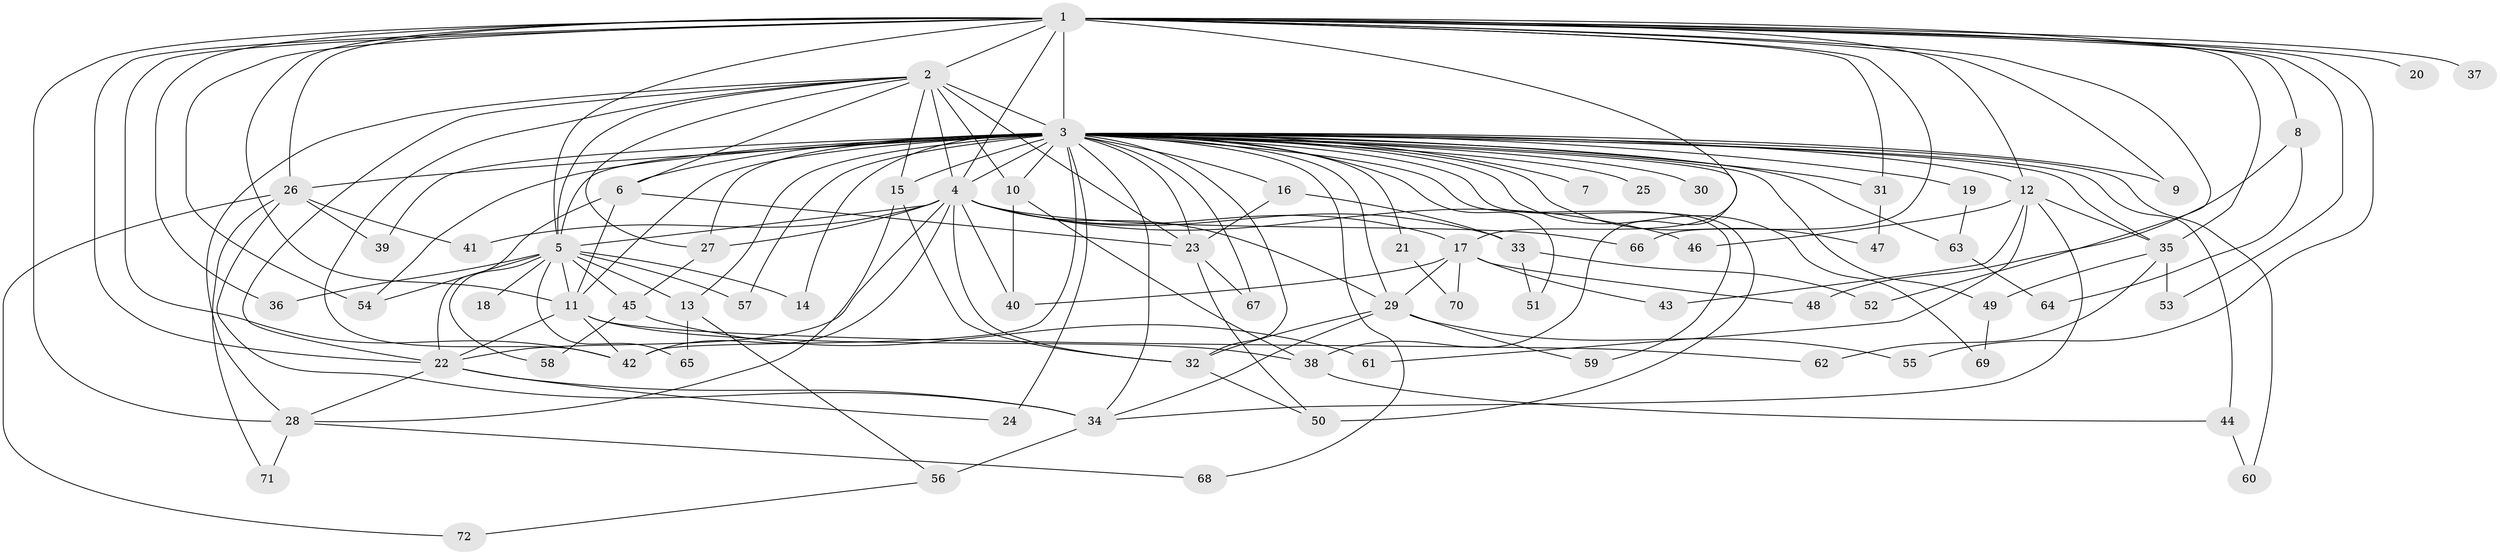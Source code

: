 // original degree distribution, {14: 0.006993006993006993, 30: 0.006993006993006993, 17: 0.006993006993006993, 31: 0.006993006993006993, 26: 0.006993006993006993, 20: 0.006993006993006993, 22: 0.006993006993006993, 16: 0.006993006993006993, 32: 0.006993006993006993, 28: 0.006993006993006993, 4: 0.11188811188811189, 2: 0.5174825174825175, 6: 0.013986013986013986, 5: 0.07692307692307693, 3: 0.18181818181818182, 8: 0.006993006993006993, 7: 0.02097902097902098}
// Generated by graph-tools (version 1.1) at 2025/35/03/09/25 02:35:01]
// undirected, 72 vertices, 158 edges
graph export_dot {
graph [start="1"]
  node [color=gray90,style=filled];
  1;
  2;
  3;
  4;
  5;
  6;
  7;
  8;
  9;
  10;
  11;
  12;
  13;
  14;
  15;
  16;
  17;
  18;
  19;
  20;
  21;
  22;
  23;
  24;
  25;
  26;
  27;
  28;
  29;
  30;
  31;
  32;
  33;
  34;
  35;
  36;
  37;
  38;
  39;
  40;
  41;
  42;
  43;
  44;
  45;
  46;
  47;
  48;
  49;
  50;
  51;
  52;
  53;
  54;
  55;
  56;
  57;
  58;
  59;
  60;
  61;
  62;
  63;
  64;
  65;
  66;
  67;
  68;
  69;
  70;
  71;
  72;
  1 -- 2 [weight=4.0];
  1 -- 3 [weight=9.0];
  1 -- 4 [weight=2.0];
  1 -- 5 [weight=2.0];
  1 -- 8 [weight=2.0];
  1 -- 9 [weight=1.0];
  1 -- 11 [weight=1.0];
  1 -- 12 [weight=1.0];
  1 -- 17 [weight=1.0];
  1 -- 20 [weight=1.0];
  1 -- 22 [weight=2.0];
  1 -- 26 [weight=1.0];
  1 -- 28 [weight=1.0];
  1 -- 31 [weight=1.0];
  1 -- 35 [weight=1.0];
  1 -- 36 [weight=1.0];
  1 -- 37 [weight=1.0];
  1 -- 42 [weight=1.0];
  1 -- 52 [weight=1.0];
  1 -- 53 [weight=1.0];
  1 -- 54 [weight=1.0];
  1 -- 55 [weight=1.0];
  1 -- 66 [weight=1.0];
  2 -- 3 [weight=8.0];
  2 -- 4 [weight=3.0];
  2 -- 5 [weight=2.0];
  2 -- 6 [weight=1.0];
  2 -- 10 [weight=2.0];
  2 -- 15 [weight=3.0];
  2 -- 22 [weight=1.0];
  2 -- 23 [weight=1.0];
  2 -- 27 [weight=2.0];
  2 -- 28 [weight=1.0];
  2 -- 42 [weight=1.0];
  3 -- 4 [weight=8.0];
  3 -- 5 [weight=6.0];
  3 -- 6 [weight=3.0];
  3 -- 7 [weight=1.0];
  3 -- 9 [weight=1.0];
  3 -- 10 [weight=2.0];
  3 -- 11 [weight=10.0];
  3 -- 12 [weight=3.0];
  3 -- 13 [weight=2.0];
  3 -- 14 [weight=1.0];
  3 -- 15 [weight=2.0];
  3 -- 16 [weight=1.0];
  3 -- 19 [weight=3.0];
  3 -- 21 [weight=1.0];
  3 -- 23 [weight=1.0];
  3 -- 24 [weight=1.0];
  3 -- 25 [weight=2.0];
  3 -- 26 [weight=1.0];
  3 -- 27 [weight=1.0];
  3 -- 29 [weight=1.0];
  3 -- 30 [weight=2.0];
  3 -- 31 [weight=3.0];
  3 -- 32 [weight=2.0];
  3 -- 34 [weight=1.0];
  3 -- 35 [weight=2.0];
  3 -- 38 [weight=2.0];
  3 -- 39 [weight=1.0];
  3 -- 42 [weight=3.0];
  3 -- 44 [weight=1.0];
  3 -- 47 [weight=1.0];
  3 -- 49 [weight=1.0];
  3 -- 50 [weight=2.0];
  3 -- 51 [weight=1.0];
  3 -- 54 [weight=1.0];
  3 -- 57 [weight=1.0];
  3 -- 59 [weight=1.0];
  3 -- 60 [weight=1.0];
  3 -- 63 [weight=1.0];
  3 -- 67 [weight=1.0];
  3 -- 68 [weight=1.0];
  3 -- 69 [weight=1.0];
  4 -- 5 [weight=2.0];
  4 -- 17 [weight=1.0];
  4 -- 22 [weight=1.0];
  4 -- 27 [weight=1.0];
  4 -- 29 [weight=1.0];
  4 -- 32 [weight=1.0];
  4 -- 33 [weight=1.0];
  4 -- 40 [weight=1.0];
  4 -- 41 [weight=1.0];
  4 -- 42 [weight=1.0];
  4 -- 46 [weight=1.0];
  4 -- 66 [weight=1.0];
  5 -- 11 [weight=1.0];
  5 -- 13 [weight=1.0];
  5 -- 14 [weight=1.0];
  5 -- 18 [weight=1.0];
  5 -- 36 [weight=1.0];
  5 -- 45 [weight=1.0];
  5 -- 54 [weight=1.0];
  5 -- 57 [weight=1.0];
  5 -- 58 [weight=1.0];
  5 -- 65 [weight=1.0];
  6 -- 11 [weight=1.0];
  6 -- 22 [weight=1.0];
  6 -- 23 [weight=1.0];
  8 -- 48 [weight=1.0];
  8 -- 64 [weight=1.0];
  10 -- 38 [weight=1.0];
  10 -- 40 [weight=1.0];
  11 -- 22 [weight=2.0];
  11 -- 38 [weight=1.0];
  11 -- 42 [weight=1.0];
  11 -- 62 [weight=1.0];
  12 -- 34 [weight=1.0];
  12 -- 35 [weight=1.0];
  12 -- 43 [weight=1.0];
  12 -- 46 [weight=1.0];
  12 -- 61 [weight=1.0];
  13 -- 56 [weight=1.0];
  13 -- 65 [weight=1.0];
  15 -- 28 [weight=1.0];
  15 -- 32 [weight=1.0];
  16 -- 23 [weight=1.0];
  16 -- 33 [weight=1.0];
  17 -- 29 [weight=2.0];
  17 -- 40 [weight=1.0];
  17 -- 43 [weight=1.0];
  17 -- 48 [weight=1.0];
  17 -- 70 [weight=1.0];
  19 -- 63 [weight=1.0];
  21 -- 70 [weight=1.0];
  22 -- 24 [weight=1.0];
  22 -- 28 [weight=1.0];
  22 -- 34 [weight=1.0];
  23 -- 50 [weight=1.0];
  23 -- 67 [weight=1.0];
  26 -- 34 [weight=1.0];
  26 -- 39 [weight=1.0];
  26 -- 41 [weight=1.0];
  26 -- 71 [weight=1.0];
  26 -- 72 [weight=1.0];
  27 -- 45 [weight=1.0];
  28 -- 68 [weight=1.0];
  28 -- 71 [weight=1.0];
  29 -- 32 [weight=1.0];
  29 -- 34 [weight=1.0];
  29 -- 55 [weight=1.0];
  29 -- 59 [weight=1.0];
  31 -- 47 [weight=1.0];
  32 -- 50 [weight=1.0];
  33 -- 51 [weight=1.0];
  33 -- 52 [weight=1.0];
  34 -- 56 [weight=1.0];
  35 -- 49 [weight=1.0];
  35 -- 53 [weight=1.0];
  35 -- 62 [weight=1.0];
  38 -- 44 [weight=1.0];
  44 -- 60 [weight=1.0];
  45 -- 58 [weight=1.0];
  45 -- 61 [weight=1.0];
  49 -- 69 [weight=1.0];
  56 -- 72 [weight=1.0];
  63 -- 64 [weight=1.0];
}
